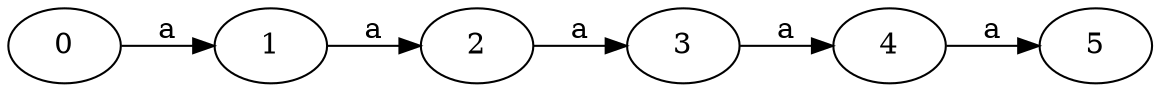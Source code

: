 digraph AST {
rankdir=LR
0; 1; 2; 3; 4; 5;
0 -> 1[label="a"]
1 -> 2[label="a"]
2 -> 3[label="a"]
3 -> 4[label="a"]
4 -> 5[label="a"]
}
